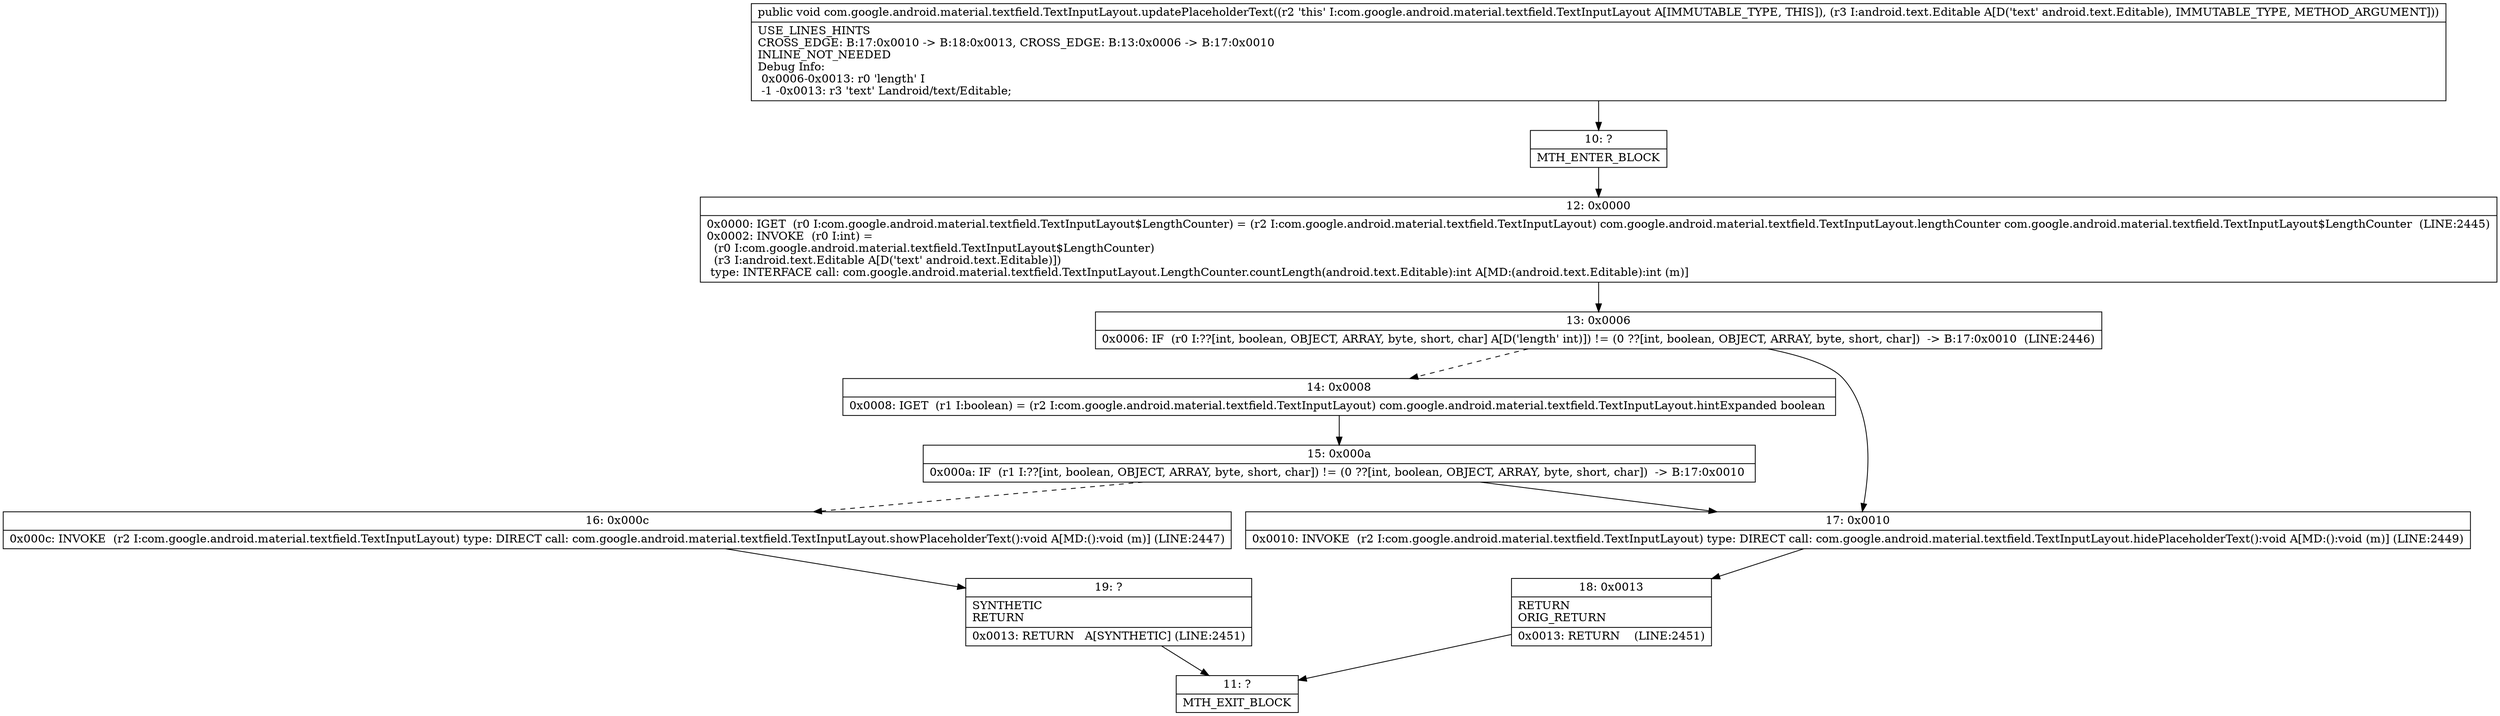 digraph "CFG forcom.google.android.material.textfield.TextInputLayout.updatePlaceholderText(Landroid\/text\/Editable;)V" {
Node_10 [shape=record,label="{10\:\ ?|MTH_ENTER_BLOCK\l}"];
Node_12 [shape=record,label="{12\:\ 0x0000|0x0000: IGET  (r0 I:com.google.android.material.textfield.TextInputLayout$LengthCounter) = (r2 I:com.google.android.material.textfield.TextInputLayout) com.google.android.material.textfield.TextInputLayout.lengthCounter com.google.android.material.textfield.TextInputLayout$LengthCounter  (LINE:2445)\l0x0002: INVOKE  (r0 I:int) = \l  (r0 I:com.google.android.material.textfield.TextInputLayout$LengthCounter)\l  (r3 I:android.text.Editable A[D('text' android.text.Editable)])\l type: INTERFACE call: com.google.android.material.textfield.TextInputLayout.LengthCounter.countLength(android.text.Editable):int A[MD:(android.text.Editable):int (m)]\l}"];
Node_13 [shape=record,label="{13\:\ 0x0006|0x0006: IF  (r0 I:??[int, boolean, OBJECT, ARRAY, byte, short, char] A[D('length' int)]) != (0 ??[int, boolean, OBJECT, ARRAY, byte, short, char])  \-\> B:17:0x0010  (LINE:2446)\l}"];
Node_14 [shape=record,label="{14\:\ 0x0008|0x0008: IGET  (r1 I:boolean) = (r2 I:com.google.android.material.textfield.TextInputLayout) com.google.android.material.textfield.TextInputLayout.hintExpanded boolean \l}"];
Node_15 [shape=record,label="{15\:\ 0x000a|0x000a: IF  (r1 I:??[int, boolean, OBJECT, ARRAY, byte, short, char]) != (0 ??[int, boolean, OBJECT, ARRAY, byte, short, char])  \-\> B:17:0x0010 \l}"];
Node_16 [shape=record,label="{16\:\ 0x000c|0x000c: INVOKE  (r2 I:com.google.android.material.textfield.TextInputLayout) type: DIRECT call: com.google.android.material.textfield.TextInputLayout.showPlaceholderText():void A[MD:():void (m)] (LINE:2447)\l}"];
Node_19 [shape=record,label="{19\:\ ?|SYNTHETIC\lRETURN\l|0x0013: RETURN   A[SYNTHETIC] (LINE:2451)\l}"];
Node_11 [shape=record,label="{11\:\ ?|MTH_EXIT_BLOCK\l}"];
Node_17 [shape=record,label="{17\:\ 0x0010|0x0010: INVOKE  (r2 I:com.google.android.material.textfield.TextInputLayout) type: DIRECT call: com.google.android.material.textfield.TextInputLayout.hidePlaceholderText():void A[MD:():void (m)] (LINE:2449)\l}"];
Node_18 [shape=record,label="{18\:\ 0x0013|RETURN\lORIG_RETURN\l|0x0013: RETURN    (LINE:2451)\l}"];
MethodNode[shape=record,label="{public void com.google.android.material.textfield.TextInputLayout.updatePlaceholderText((r2 'this' I:com.google.android.material.textfield.TextInputLayout A[IMMUTABLE_TYPE, THIS]), (r3 I:android.text.Editable A[D('text' android.text.Editable), IMMUTABLE_TYPE, METHOD_ARGUMENT]))  | USE_LINES_HINTS\lCROSS_EDGE: B:17:0x0010 \-\> B:18:0x0013, CROSS_EDGE: B:13:0x0006 \-\> B:17:0x0010\lINLINE_NOT_NEEDED\lDebug Info:\l  0x0006\-0x0013: r0 'length' I\l  \-1 \-0x0013: r3 'text' Landroid\/text\/Editable;\l}"];
MethodNode -> Node_10;Node_10 -> Node_12;
Node_12 -> Node_13;
Node_13 -> Node_14[style=dashed];
Node_13 -> Node_17;
Node_14 -> Node_15;
Node_15 -> Node_16[style=dashed];
Node_15 -> Node_17;
Node_16 -> Node_19;
Node_19 -> Node_11;
Node_17 -> Node_18;
Node_18 -> Node_11;
}

